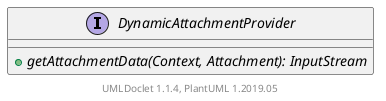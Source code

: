 @startuml

    interface DynamicAttachmentProvider [[DynamicAttachmentProvider.html]] {
        {abstract} +getAttachmentData(Context, Attachment): InputStream
    }


    center footer UMLDoclet 1.1.4, PlantUML 1.2019.05
@enduml
